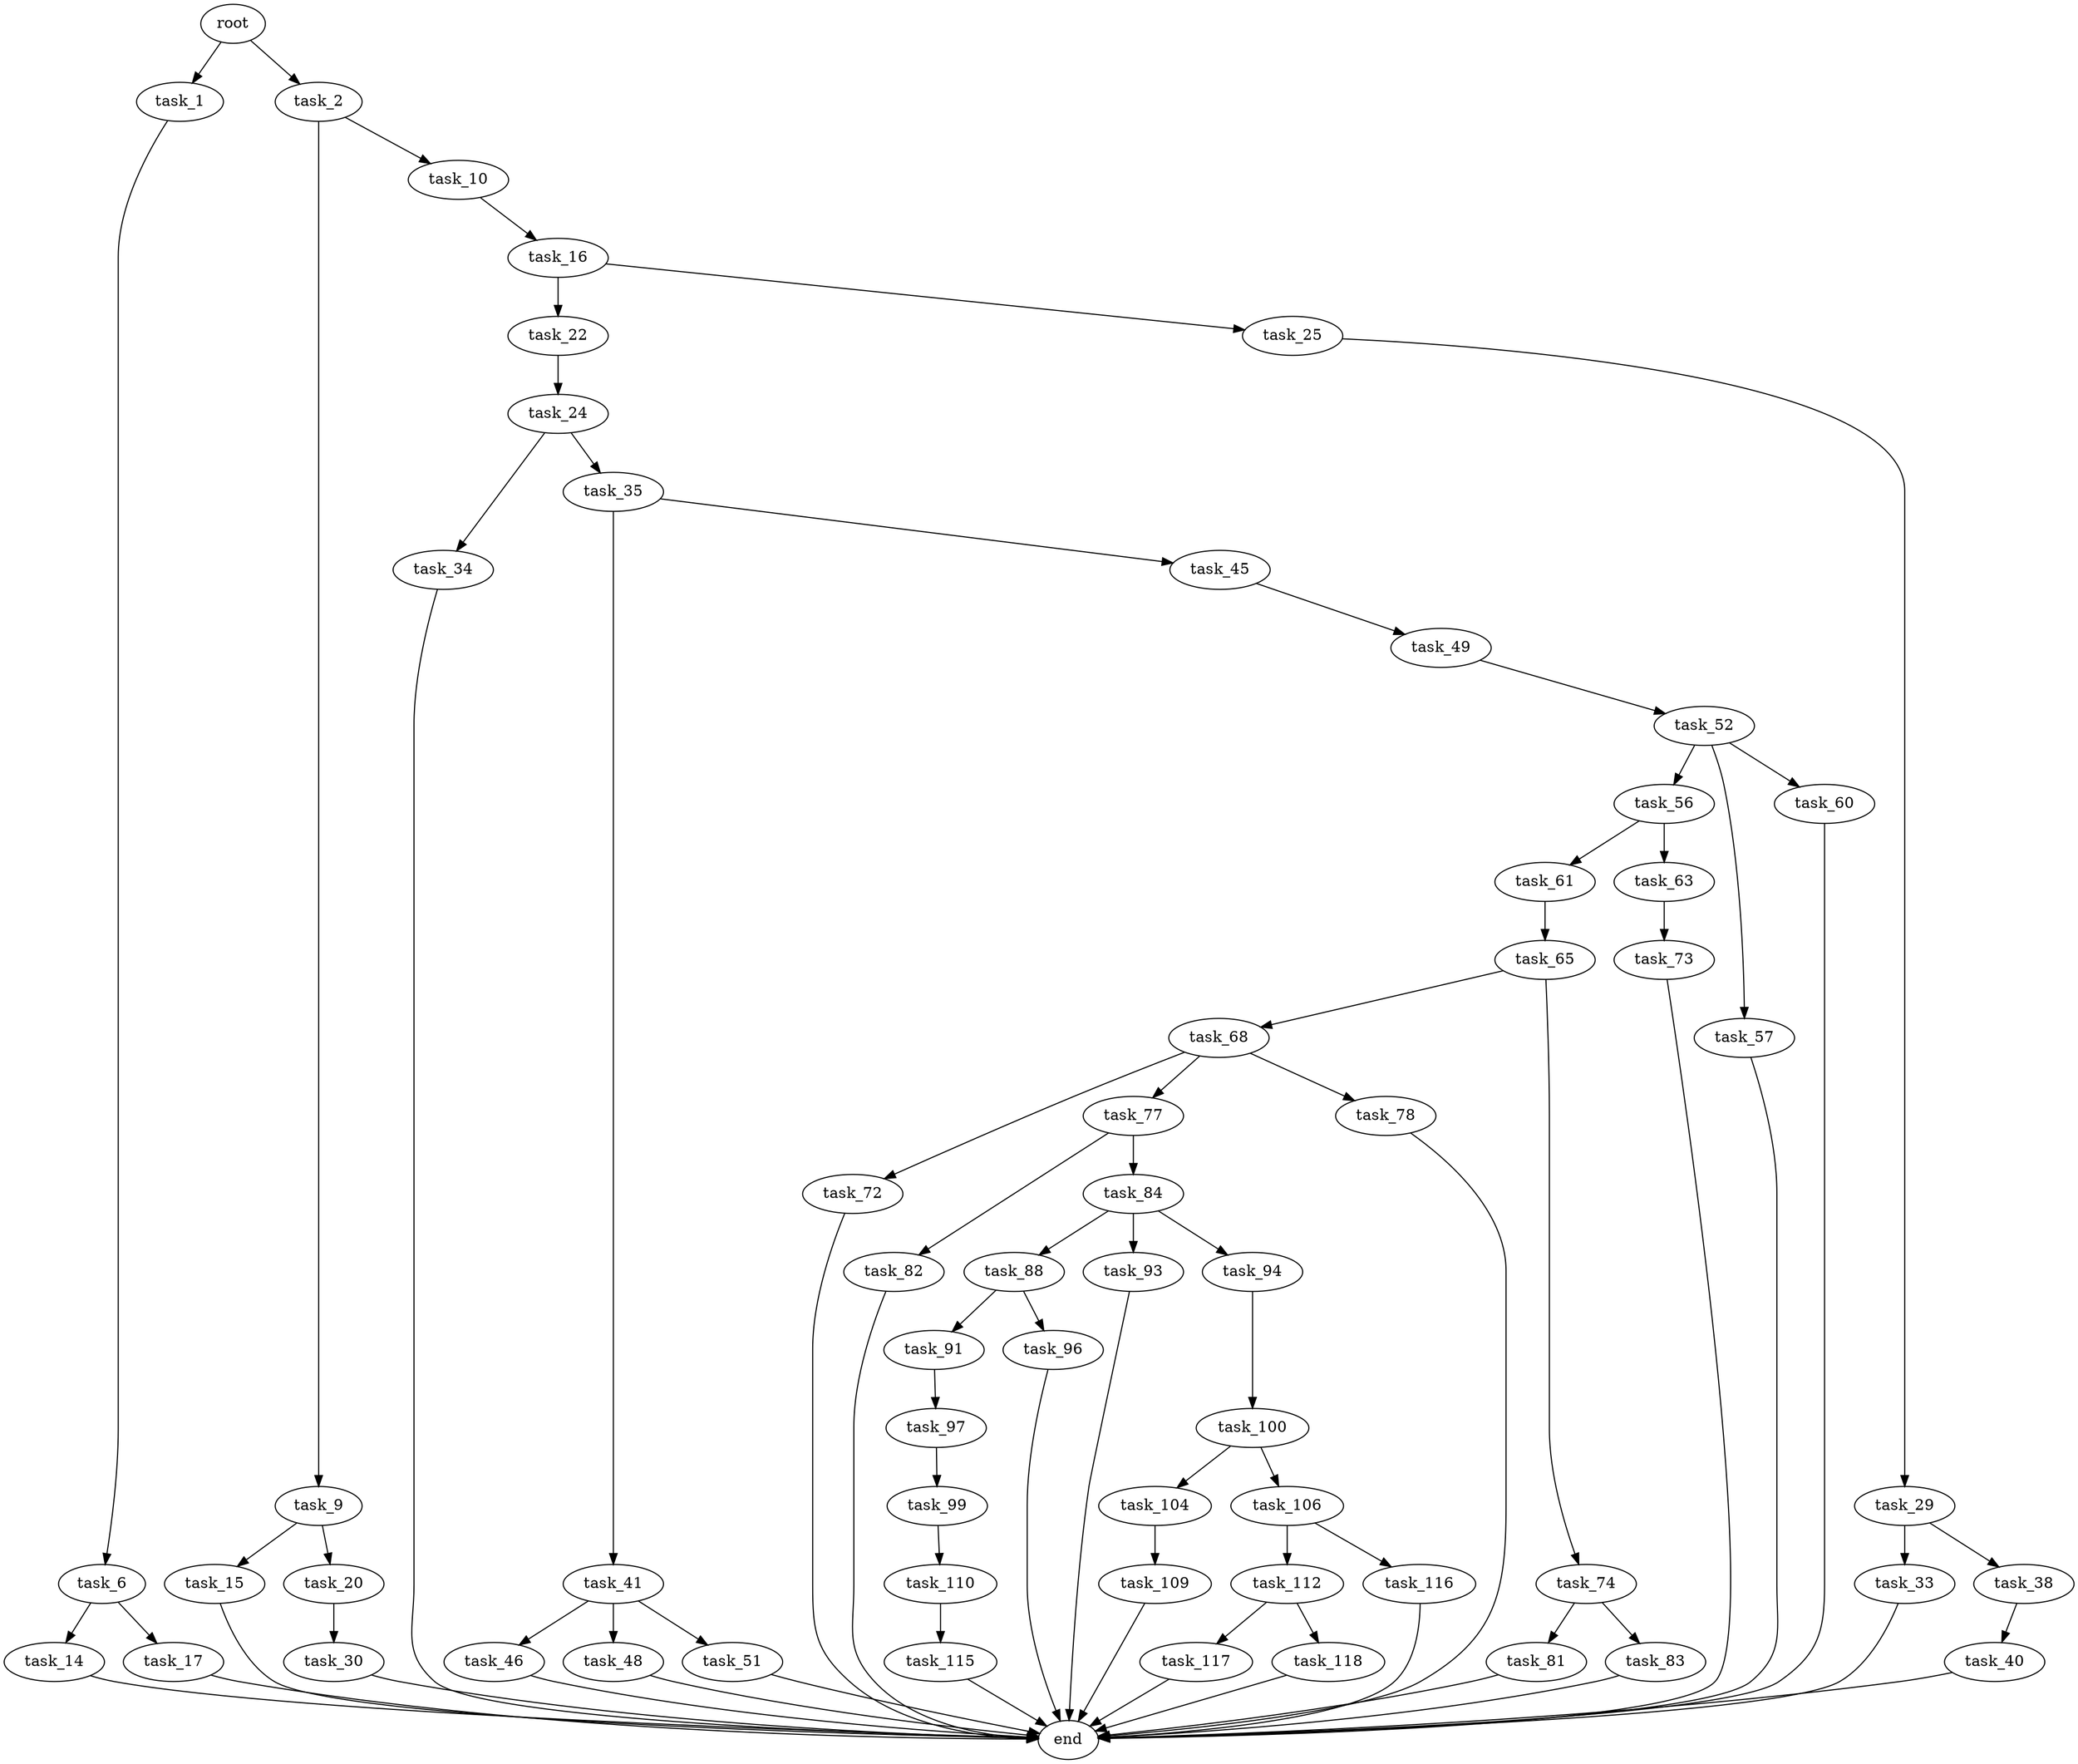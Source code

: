 digraph G {
  root [size="0.000000"];
  task_1 [size="8100280875.000000"];
  task_2 [size="549755813888.000000"];
  task_6 [size="652901198029.000000"];
  task_9 [size="11674337171.000000"];
  task_10 [size="15870299531.000000"];
  task_14 [size="1073741824000.000000"];
  task_15 [size="7195932383.000000"];
  task_16 [size="1365319231.000000"];
  task_17 [size="79707131441.000000"];
  task_20 [size="368293445632.000000"];
  task_22 [size="228623247060.000000"];
  task_24 [size="6985570190.000000"];
  task_25 [size="368293445632.000000"];
  task_29 [size="6188303208.000000"];
  task_30 [size="28991029248.000000"];
  task_33 [size="4269637716.000000"];
  task_34 [size="6757500778.000000"];
  task_35 [size="1017021679545.000000"];
  task_38 [size="424981578423.000000"];
  task_40 [size="832144126510.000000"];
  task_41 [size="37098922431.000000"];
  task_45 [size="51421502510.000000"];
  task_46 [size="43402642478.000000"];
  task_48 [size="1390917536236.000000"];
  task_49 [size="231928233984.000000"];
  task_51 [size="462912059758.000000"];
  task_52 [size="21923736809.000000"];
  task_56 [size="17113656886.000000"];
  task_57 [size="68719476736.000000"];
  task_60 [size="1731831762.000000"];
  task_61 [size="38185947987.000000"];
  task_63 [size="26156324655.000000"];
  task_65 [size="625199377103.000000"];
  task_68 [size="1519535221.000000"];
  task_72 [size="68719476736.000000"];
  task_73 [size="1073741824000.000000"];
  task_74 [size="68719476736.000000"];
  task_77 [size="83691696986.000000"];
  task_78 [size="8589934592.000000"];
  task_81 [size="28991029248.000000"];
  task_82 [size="21153005592.000000"];
  task_83 [size="8937741952.000000"];
  task_84 [size="467402324.000000"];
  task_88 [size="34392981935.000000"];
  task_91 [size="196376562340.000000"];
  task_93 [size="8345326416.000000"];
  task_94 [size="6104200505.000000"];
  task_96 [size="14752667596.000000"];
  task_97 [size="493753213858.000000"];
  task_99 [size="11228347401.000000"];
  task_100 [size="414365778986.000000"];
  task_104 [size="231928233984.000000"];
  task_106 [size="172968419734.000000"];
  task_109 [size="301470538193.000000"];
  task_110 [size="1188550034.000000"];
  task_112 [size="20566630490.000000"];
  task_115 [size="24279319612.000000"];
  task_116 [size="1055714060404.000000"];
  task_117 [size="68719476736.000000"];
  task_118 [size="5652319227.000000"];
  end [size="0.000000"];

  root -> task_1 [size="1.000000"];
  root -> task_2 [size="1.000000"];
  task_1 -> task_6 [size="134217728.000000"];
  task_2 -> task_9 [size="536870912.000000"];
  task_2 -> task_10 [size="536870912.000000"];
  task_6 -> task_14 [size="838860800.000000"];
  task_6 -> task_17 [size="838860800.000000"];
  task_9 -> task_15 [size="301989888.000000"];
  task_9 -> task_20 [size="301989888.000000"];
  task_10 -> task_16 [size="301989888.000000"];
  task_14 -> end [size="1.000000"];
  task_15 -> end [size="1.000000"];
  task_16 -> task_22 [size="75497472.000000"];
  task_16 -> task_25 [size="75497472.000000"];
  task_17 -> end [size="1.000000"];
  task_20 -> task_30 [size="411041792.000000"];
  task_22 -> task_24 [size="411041792.000000"];
  task_24 -> task_34 [size="209715200.000000"];
  task_24 -> task_35 [size="209715200.000000"];
  task_25 -> task_29 [size="411041792.000000"];
  task_29 -> task_33 [size="301989888.000000"];
  task_29 -> task_38 [size="301989888.000000"];
  task_30 -> end [size="1.000000"];
  task_33 -> end [size="1.000000"];
  task_34 -> end [size="1.000000"];
  task_35 -> task_41 [size="838860800.000000"];
  task_35 -> task_45 [size="838860800.000000"];
  task_38 -> task_40 [size="411041792.000000"];
  task_40 -> end [size="1.000000"];
  task_41 -> task_46 [size="33554432.000000"];
  task_41 -> task_48 [size="33554432.000000"];
  task_41 -> task_51 [size="33554432.000000"];
  task_45 -> task_49 [size="75497472.000000"];
  task_46 -> end [size="1.000000"];
  task_48 -> end [size="1.000000"];
  task_49 -> task_52 [size="301989888.000000"];
  task_51 -> end [size="1.000000"];
  task_52 -> task_56 [size="536870912.000000"];
  task_52 -> task_57 [size="536870912.000000"];
  task_52 -> task_60 [size="536870912.000000"];
  task_56 -> task_61 [size="411041792.000000"];
  task_56 -> task_63 [size="411041792.000000"];
  task_57 -> end [size="1.000000"];
  task_60 -> end [size="1.000000"];
  task_61 -> task_65 [size="134217728.000000"];
  task_63 -> task_73 [size="411041792.000000"];
  task_65 -> task_68 [size="838860800.000000"];
  task_65 -> task_74 [size="838860800.000000"];
  task_68 -> task_72 [size="33554432.000000"];
  task_68 -> task_77 [size="33554432.000000"];
  task_68 -> task_78 [size="33554432.000000"];
  task_72 -> end [size="1.000000"];
  task_73 -> end [size="1.000000"];
  task_74 -> task_81 [size="134217728.000000"];
  task_74 -> task_83 [size="134217728.000000"];
  task_77 -> task_82 [size="75497472.000000"];
  task_77 -> task_84 [size="75497472.000000"];
  task_78 -> end [size="1.000000"];
  task_81 -> end [size="1.000000"];
  task_82 -> end [size="1.000000"];
  task_83 -> end [size="1.000000"];
  task_84 -> task_88 [size="33554432.000000"];
  task_84 -> task_93 [size="33554432.000000"];
  task_84 -> task_94 [size="33554432.000000"];
  task_88 -> task_91 [size="838860800.000000"];
  task_88 -> task_96 [size="838860800.000000"];
  task_91 -> task_97 [size="209715200.000000"];
  task_93 -> end [size="1.000000"];
  task_94 -> task_100 [size="301989888.000000"];
  task_96 -> end [size="1.000000"];
  task_97 -> task_99 [size="411041792.000000"];
  task_99 -> task_110 [size="536870912.000000"];
  task_100 -> task_104 [size="838860800.000000"];
  task_100 -> task_106 [size="838860800.000000"];
  task_104 -> task_109 [size="301989888.000000"];
  task_106 -> task_112 [size="134217728.000000"];
  task_106 -> task_116 [size="134217728.000000"];
  task_109 -> end [size="1.000000"];
  task_110 -> task_115 [size="134217728.000000"];
  task_112 -> task_117 [size="33554432.000000"];
  task_112 -> task_118 [size="33554432.000000"];
  task_115 -> end [size="1.000000"];
  task_116 -> end [size="1.000000"];
  task_117 -> end [size="1.000000"];
  task_118 -> end [size="1.000000"];
}
